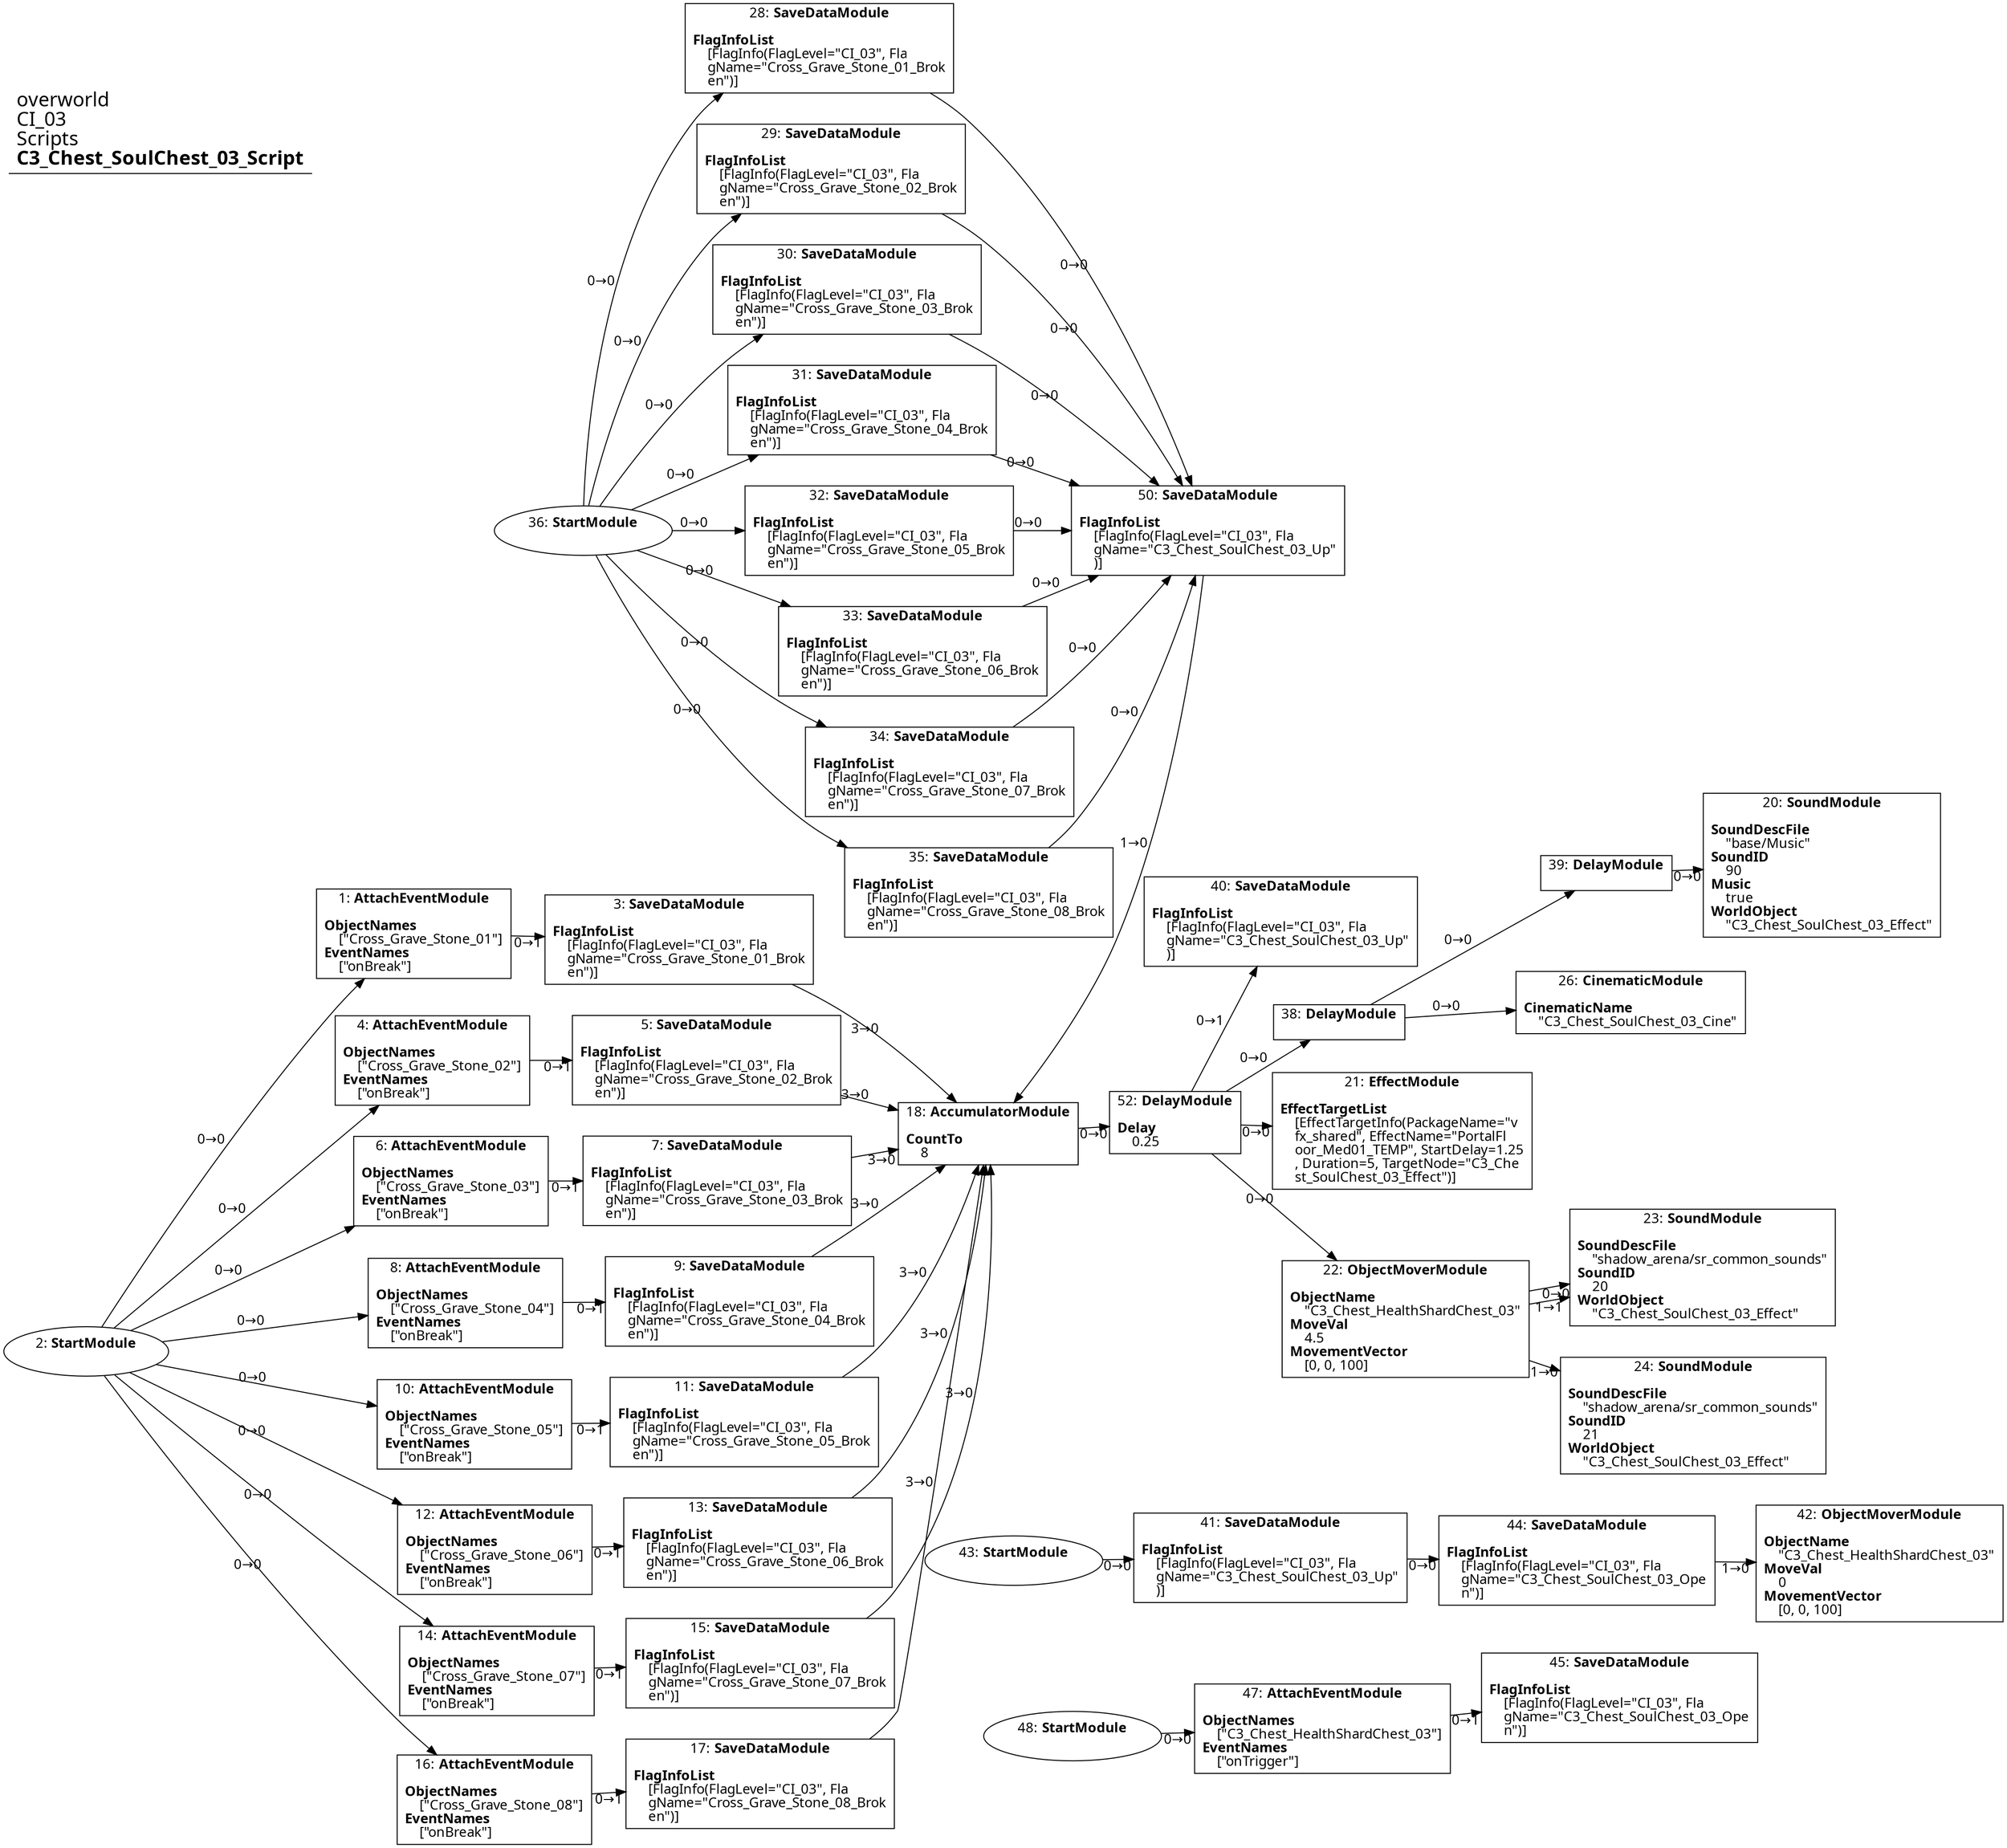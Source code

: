 digraph {
    layout = fdp;
    overlap = prism;
    sep = "+16";
    splines = spline;

    node [ shape = box ];

    graph [ fontname = "Segoe UI" ];
    node [ fontname = "Segoe UI" ];
    edge [ fontname = "Segoe UI" ];

    1 [ label = <1: <b>AttachEventModule</b><br/><br/><b>ObjectNames</b><br align="left"/>    [&quot;Cross_Grave_Stone_01&quot;]<br align="left"/><b>EventNames</b><br align="left"/>    [&quot;onBreak&quot;]<br align="left"/>> ];
    1 [ pos = "0.053000003,-0.28500003!" ];
    1 -> 3 [ label = "0→1" ];

    2 [ label = <2: <b>StartModule</b><br/><br/>> ];
    2 [ shape = oval ]
    2 [ pos = "-0.573,-0.823!" ];
    2 -> 1 [ label = "0→0" ];
    2 -> 4 [ label = "0→0" ];
    2 -> 6 [ label = "0→0" ];
    2 -> 8 [ label = "0→0" ];
    2 -> 10 [ label = "0→0" ];
    2 -> 12 [ label = "0→0" ];
    2 -> 14 [ label = "0→0" ];
    2 -> 16 [ label = "0→0" ];

    3 [ label = <3: <b>SaveDataModule</b><br/><br/><b>FlagInfoList</b><br align="left"/>    [FlagInfo(FlagLevel=&quot;CI_03&quot;, Fla<br align="left"/>    gName=&quot;Cross_Grave_Stone_01_Brok<br align="left"/>    en&quot;)]<br align="left"/>> ];
    3 [ pos = "0.28800002,-0.26200002!" ];
    3 -> 18 [ label = "3→0" ];

    4 [ label = <4: <b>AttachEventModule</b><br/><br/><b>ObjectNames</b><br align="left"/>    [&quot;Cross_Grave_Stone_02&quot;]<br align="left"/><b>EventNames</b><br align="left"/>    [&quot;onBreak&quot;]<br align="left"/>> ];
    4 [ pos = "0.055000003,-0.44700003!" ];
    4 -> 5 [ label = "0→1" ];

    5 [ label = <5: <b>SaveDataModule</b><br/><br/><b>FlagInfoList</b><br align="left"/>    [FlagInfo(FlagLevel=&quot;CI_03&quot;, Fla<br align="left"/>    gName=&quot;Cross_Grave_Stone_02_Brok<br align="left"/>    en&quot;)]<br align="left"/>> ];
    5 [ pos = "0.29000002,-0.42400002!" ];
    5 -> 18 [ label = "3→0" ];

    6 [ label = <6: <b>AttachEventModule</b><br/><br/><b>ObjectNames</b><br align="left"/>    [&quot;Cross_Grave_Stone_03&quot;]<br align="left"/><b>EventNames</b><br align="left"/>    [&quot;onBreak&quot;]<br align="left"/>> ];
    6 [ pos = "0.05,-0.606!" ];
    6 -> 7 [ label = "0→1" ];

    7 [ label = <7: <b>SaveDataModule</b><br/><br/><b>FlagInfoList</b><br align="left"/>    [FlagInfo(FlagLevel=&quot;CI_03&quot;, Fla<br align="left"/>    gName=&quot;Cross_Grave_Stone_03_Brok<br align="left"/>    en&quot;)]<br align="left"/>> ];
    7 [ pos = "0.287,-0.583!" ];
    7 -> 18 [ label = "3→0" ];

    8 [ label = <8: <b>AttachEventModule</b><br/><br/><b>ObjectNames</b><br align="left"/>    [&quot;Cross_Grave_Stone_04&quot;]<br align="left"/><b>EventNames</b><br align="left"/>    [&quot;onBreak&quot;]<br align="left"/>> ];
    8 [ pos = "0.047000002,-0.76500005!" ];
    8 -> 9 [ label = "0→1" ];

    9 [ label = <9: <b>SaveDataModule</b><br/><br/><b>FlagInfoList</b><br align="left"/>    [FlagInfo(FlagLevel=&quot;CI_03&quot;, Fla<br align="left"/>    gName=&quot;Cross_Grave_Stone_04_Brok<br align="left"/>    en&quot;)]<br align="left"/>> ];
    9 [ pos = "0.282,-0.74200004!" ];
    9 -> 18 [ label = "3→0" ];

    10 [ label = <10: <b>AttachEventModule</b><br/><br/><b>ObjectNames</b><br align="left"/>    [&quot;Cross_Grave_Stone_05&quot;]<br align="left"/><b>EventNames</b><br align="left"/>    [&quot;onBreak&quot;]<br align="left"/>> ];
    10 [ pos = "0.043,-0.92300004!" ];
    10 -> 11 [ label = "0→1" ];

    11 [ label = <11: <b>SaveDataModule</b><br/><br/><b>FlagInfoList</b><br align="left"/>    [FlagInfo(FlagLevel=&quot;CI_03&quot;, Fla<br align="left"/>    gName=&quot;Cross_Grave_Stone_05_Brok<br align="left"/>    en&quot;)]<br align="left"/>> ];
    11 [ pos = "0.27800003,-0.90000004!" ];
    11 -> 18 [ label = "3→0" ];

    12 [ label = <12: <b>AttachEventModule</b><br/><br/><b>ObjectNames</b><br align="left"/>    [&quot;Cross_Grave_Stone_06&quot;]<br align="left"/><b>EventNames</b><br align="left"/>    [&quot;onBreak&quot;]<br align="left"/>> ];
    12 [ pos = "0.049000002,-1.079!" ];
    12 -> 13 [ label = "0→1" ];

    13 [ label = <13: <b>SaveDataModule</b><br/><br/><b>FlagInfoList</b><br align="left"/>    [FlagInfo(FlagLevel=&quot;CI_03&quot;, Fla<br align="left"/>    gName=&quot;Cross_Grave_Stone_06_Brok<br align="left"/>    en&quot;)]<br align="left"/>> ];
    13 [ pos = "0.284,-1.056!" ];
    13 -> 18 [ label = "3→0" ];

    14 [ label = <14: <b>AttachEventModule</b><br/><br/><b>ObjectNames</b><br align="left"/>    [&quot;Cross_Grave_Stone_07&quot;]<br align="left"/><b>EventNames</b><br align="left"/>    [&quot;onBreak&quot;]<br align="left"/>> ];
    14 [ pos = "0.048,-1.24!" ];
    14 -> 15 [ label = "0→1" ];

    15 [ label = <15: <b>SaveDataModule</b><br/><br/><b>FlagInfoList</b><br align="left"/>    [FlagInfo(FlagLevel=&quot;CI_03&quot;, Fla<br align="left"/>    gName=&quot;Cross_Grave_Stone_07_Brok<br align="left"/>    en&quot;)]<br align="left"/>> ];
    15 [ pos = "0.28300002,-1.217!" ];
    15 -> 18 [ label = "3→0" ];

    16 [ label = <16: <b>AttachEventModule</b><br/><br/><b>ObjectNames</b><br align="left"/>    [&quot;Cross_Grave_Stone_08&quot;]<br align="left"/><b>EventNames</b><br align="left"/>    [&quot;onBreak&quot;]<br align="left"/>> ];
    16 [ pos = "0.048,-1.4050001!" ];
    16 -> 17 [ label = "0→1" ];

    17 [ label = <17: <b>SaveDataModule</b><br/><br/><b>FlagInfoList</b><br align="left"/>    [FlagInfo(FlagLevel=&quot;CI_03&quot;, Fla<br align="left"/>    gName=&quot;Cross_Grave_Stone_08_Brok<br align="left"/>    en&quot;)]<br align="left"/>> ];
    17 [ pos = "0.28300002,-1.3820001!" ];
    17 -> 18 [ label = "3→0" ];

    18 [ label = <18: <b>AccumulatorModule</b><br/><br/><b>CountTo</b><br align="left"/>    8<br align="left"/>> ];
    18 [ pos = "0.947,-0.55700004!" ];
    18 -> 52 [ label = "0→0" ];

    20 [ label = <20: <b>SoundModule</b><br/><br/><b>SoundDescFile</b><br align="left"/>    &quot;base/Music&quot;<br align="left"/><b>SoundID</b><br align="left"/>    90<br align="left"/><b>Music</b><br align="left"/>    true<br align="left"/><b>WorldObject</b><br align="left"/>    &quot;C3_Chest_SoulChest_03_Effect&quot;<br align="left"/>> ];
    20 [ pos = "1.8000001,-0.14400001!" ];

    21 [ label = <21: <b>EffectModule</b><br/><br/><b>EffectTargetList</b><br align="left"/>    [EffectTargetInfo(PackageName=&quot;v<br align="left"/>    fx_shared&quot;, EffectName=&quot;PortalFl<br align="left"/>    oor_Med01_TEMP&quot;, StartDelay=1.25<br align="left"/>    , Duration=5, TargetNode=&quot;C3_Che<br align="left"/>    st_SoulChest_03_Effect&quot;)]<br align="left"/>> ];
    21 [ pos = "1.4510001,-0.55700004!" ];

    22 [ label = <22: <b>ObjectMoverModule</b><br/><br/><b>ObjectName</b><br align="left"/>    &quot;C3_Chest_HealthShardChest_03&quot;<br align="left"/><b>MoveVal</b><br align="left"/>    4.5<br align="left"/><b>MovementVector</b><br align="left"/>    [0, 0, 100]<br align="left"/>> ];
    22 [ pos = "1.4440001,-0.77500004!" ];
    22 -> 23 [ label = "0→0" ];
    22 -> 24 [ label = "1→0" ];
    22 -> 23 [ label = "1→1" ];

    23 [ label = <23: <b>SoundModule</b><br/><br/><b>SoundDescFile</b><br align="left"/>    &quot;shadow_arena/sr_common_sounds&quot;<br align="left"/><b>SoundID</b><br align="left"/>    20<br align="left"/><b>WorldObject</b><br align="left"/>    &quot;C3_Chest_SoulChest_03_Effect&quot;<br align="left"/>> ];
    23 [ pos = "1.687,-0.70900005!" ];

    24 [ label = <24: <b>SoundModule</b><br/><br/><b>SoundDescFile</b><br align="left"/>    &quot;shadow_arena/sr_common_sounds&quot;<br align="left"/><b>SoundID</b><br align="left"/>    21<br align="left"/><b>WorldObject</b><br align="left"/>    &quot;C3_Chest_SoulChest_03_Effect&quot;<br align="left"/>> ];
    24 [ pos = "1.6860001,-0.845!" ];

    26 [ label = <26: <b>CinematicModule</b><br/><br/><b>CinematicName</b><br align="left"/>    &quot;C3_Chest_SoulChest_03_Cine&quot;<br align="left"/>> ];
    26 [ pos = "1.613,-0.374!" ];

    28 [ label = <28: <b>SaveDataModule</b><br/><br/><b>FlagInfoList</b><br align="left"/>    [FlagInfo(FlagLevel=&quot;CI_03&quot;, Fla<br align="left"/>    gName=&quot;Cross_Grave_Stone_01_Brok<br align="left"/>    en&quot;)]<br align="left"/>> ];
    28 [ pos = "0.476,0.96000004!" ];
    28 -> 50 [ label = "0→0" ];

    29 [ label = <29: <b>SaveDataModule</b><br/><br/><b>FlagInfoList</b><br align="left"/>    [FlagInfo(FlagLevel=&quot;CI_03&quot;, Fla<br align="left"/>    gName=&quot;Cross_Grave_Stone_02_Brok<br align="left"/>    en&quot;)]<br align="left"/>> ];
    29 [ pos = "0.49,0.82500005!" ];
    29 -> 50 [ label = "0→0" ];

    30 [ label = <30: <b>SaveDataModule</b><br/><br/><b>FlagInfoList</b><br align="left"/>    [FlagInfo(FlagLevel=&quot;CI_03&quot;, Fla<br align="left"/>    gName=&quot;Cross_Grave_Stone_03_Brok<br align="left"/>    en&quot;)]<br align="left"/>> ];
    30 [ pos = "0.48700002,0.666!" ];
    30 -> 50 [ label = "0→0" ];

    31 [ label = <31: <b>SaveDataModule</b><br/><br/><b>FlagInfoList</b><br align="left"/>    [FlagInfo(FlagLevel=&quot;CI_03&quot;, Fla<br align="left"/>    gName=&quot;Cross_Grave_Stone_04_Brok<br align="left"/>    en&quot;)]<br align="left"/>> ];
    31 [ pos = "0.48200002,0.507!" ];
    31 -> 50 [ label = "0→0" ];

    32 [ label = <32: <b>SaveDataModule</b><br/><br/><b>FlagInfoList</b><br align="left"/>    [FlagInfo(FlagLevel=&quot;CI_03&quot;, Fla<br align="left"/>    gName=&quot;Cross_Grave_Stone_05_Brok<br align="left"/>    en&quot;)]<br align="left"/>> ];
    32 [ pos = "0.47800002,0.349!" ];
    32 -> 50 [ label = "0→0" ];

    33 [ label = <33: <b>SaveDataModule</b><br/><br/><b>FlagInfoList</b><br align="left"/>    [FlagInfo(FlagLevel=&quot;CI_03&quot;, Fla<br align="left"/>    gName=&quot;Cross_Grave_Stone_06_Brok<br align="left"/>    en&quot;)]<br align="left"/>> ];
    33 [ pos = "0.48400003,0.193!" ];
    33 -> 50 [ label = "0→0" ];

    34 [ label = <34: <b>SaveDataModule</b><br/><br/><b>FlagInfoList</b><br align="left"/>    [FlagInfo(FlagLevel=&quot;CI_03&quot;, Fla<br align="left"/>    gName=&quot;Cross_Grave_Stone_07_Brok<br align="left"/>    en&quot;)]<br align="left"/>> ];
    34 [ pos = "0.483,0.032!" ];
    34 -> 50 [ label = "0→0" ];

    35 [ label = <35: <b>SaveDataModule</b><br/><br/><b>FlagInfoList</b><br align="left"/>    [FlagInfo(FlagLevel=&quot;CI_03&quot;, Fla<br align="left"/>    gName=&quot;Cross_Grave_Stone_08_Brok<br align="left"/>    en&quot;)]<br align="left"/>> ];
    35 [ pos = "0.485,-0.12200001!" ];
    35 -> 50 [ label = "0→0" ];

    36 [ label = <36: <b>StartModule</b><br/><br/>> ];
    36 [ shape = oval ]
    36 [ pos = "0.062000003,0.34300002!" ];
    36 -> 28 [ label = "0→0" ];
    36 -> 29 [ label = "0→0" ];
    36 -> 30 [ label = "0→0" ];
    36 -> 31 [ label = "0→0" ];
    36 -> 32 [ label = "0→0" ];
    36 -> 33 [ label = "0→0" ];
    36 -> 34 [ label = "0→0" ];
    36 -> 35 [ label = "0→0" ];

    38 [ label = <38: <b>DelayModule</b><br/><br/>> ];
    38 [ pos = "1.445,-0.374!" ];
    38 -> 26 [ label = "0→0" ];
    38 -> 39 [ label = "0→0" ];

    39 [ label = <39: <b>DelayModule</b><br/><br/>> ];
    39 [ pos = "1.6220001,-0.14400001!" ];
    39 -> 20 [ label = "0→0" ];

    40 [ label = <40: <b>SaveDataModule</b><br/><br/><b>FlagInfoList</b><br align="left"/>    [FlagInfo(FlagLevel=&quot;CI_03&quot;, Fla<br align="left"/>    gName=&quot;C3_Chest_SoulChest_03_Up&quot;<br align="left"/>    )]<br align="left"/>> ];
    40 [ pos = "1.368,-0.2!" ];

    41 [ label = <41: <b>SaveDataModule</b><br/><br/><b>FlagInfoList</b><br align="left"/>    [FlagInfo(FlagLevel=&quot;CI_03&quot;, Fla<br align="left"/>    gName=&quot;C3_Chest_SoulChest_03_Up&quot;<br align="left"/>    )]<br align="left"/>> ];
    41 [ pos = "1.3690001,-1.2060001!" ];
    41 -> 44 [ label = "0→0" ];

    42 [ label = <42: <b>ObjectMoverModule</b><br/><br/><b>ObjectName</b><br align="left"/>    &quot;C3_Chest_HealthShardChest_03&quot;<br align="left"/><b>MoveVal</b><br align="left"/>    0<br align="left"/><b>MovementVector</b><br align="left"/>    [0, 0, 100]<br align="left"/>> ];
    42 [ pos = "1.8310001,-1.2290001!" ];

    43 [ label = <43: <b>StartModule</b><br/><br/>> ];
    43 [ shape = oval ]
    43 [ pos = "1.1500001,-1.2060001!" ];
    43 -> 41 [ label = "0→0" ];

    44 [ label = <44: <b>SaveDataModule</b><br/><br/><b>FlagInfoList</b><br align="left"/>    [FlagInfo(FlagLevel=&quot;CI_03&quot;, Fla<br align="left"/>    gName=&quot;C3_Chest_SoulChest_03_Ope<br align="left"/>    n&quot;)]<br align="left"/>> ];
    44 [ pos = "1.58,-1.2060001!" ];
    44 -> 42 [ label = "1→0" ];

    45 [ label = <45: <b>SaveDataModule</b><br/><br/><b>FlagInfoList</b><br align="left"/>    [FlagInfo(FlagLevel=&quot;CI_03&quot;, Fla<br align="left"/>    gName=&quot;C3_Chest_SoulChest_03_Ope<br align="left"/>    n&quot;)]<br align="left"/>> ];
    45 [ pos = "1.593,-1.3850001!" ];

    47 [ label = <47: <b>AttachEventModule</b><br/><br/><b>ObjectNames</b><br align="left"/>    [&quot;C3_Chest_HealthShardChest_03&quot;]<br align="left"/><b>EventNames</b><br align="left"/>    [&quot;onTrigger&quot;]<br align="left"/>> ];
    47 [ pos = "1.373,-1.4080001!" ];
    47 -> 45 [ label = "0→1" ];

    48 [ label = <48: <b>StartModule</b><br/><br/>> ];
    48 [ shape = oval ]
    48 [ pos = "1.1750001,-1.4080001!" ];
    48 -> 47 [ label = "0→0" ];

    50 [ label = <50: <b>SaveDataModule</b><br/><br/><b>FlagInfoList</b><br align="left"/>    [FlagInfo(FlagLevel=&quot;CI_03&quot;, Fla<br align="left"/>    gName=&quot;C3_Chest_SoulChest_03_Up&quot;<br align="left"/>    )]<br align="left"/>> ];
    50 [ pos = "0.814,0.349!" ];
    50 -> 18 [ label = "1→0" ];

    52 [ label = <52: <b>DelayModule</b><br/><br/><b>Delay</b><br align="left"/>    0.25<br align="left"/>> ];
    52 [ pos = "1.2590001,-0.55700004!" ];
    52 -> 22 [ label = "0→0" ];
    52 -> 21 [ label = "0→0" ];
    52 -> 40 [ label = "0→1" ];
    52 -> 38 [ label = "0→0" ];

    title [ pos = "-0.574,0.961!" ];
    title [ shape = underline ];
    title [ label = <<font point-size="20">overworld<br align="left"/>CI_03<br align="left"/>Scripts<br align="left"/><b>C3_Chest_SoulChest_03_Script</b><br align="left"/></font>> ];
}
